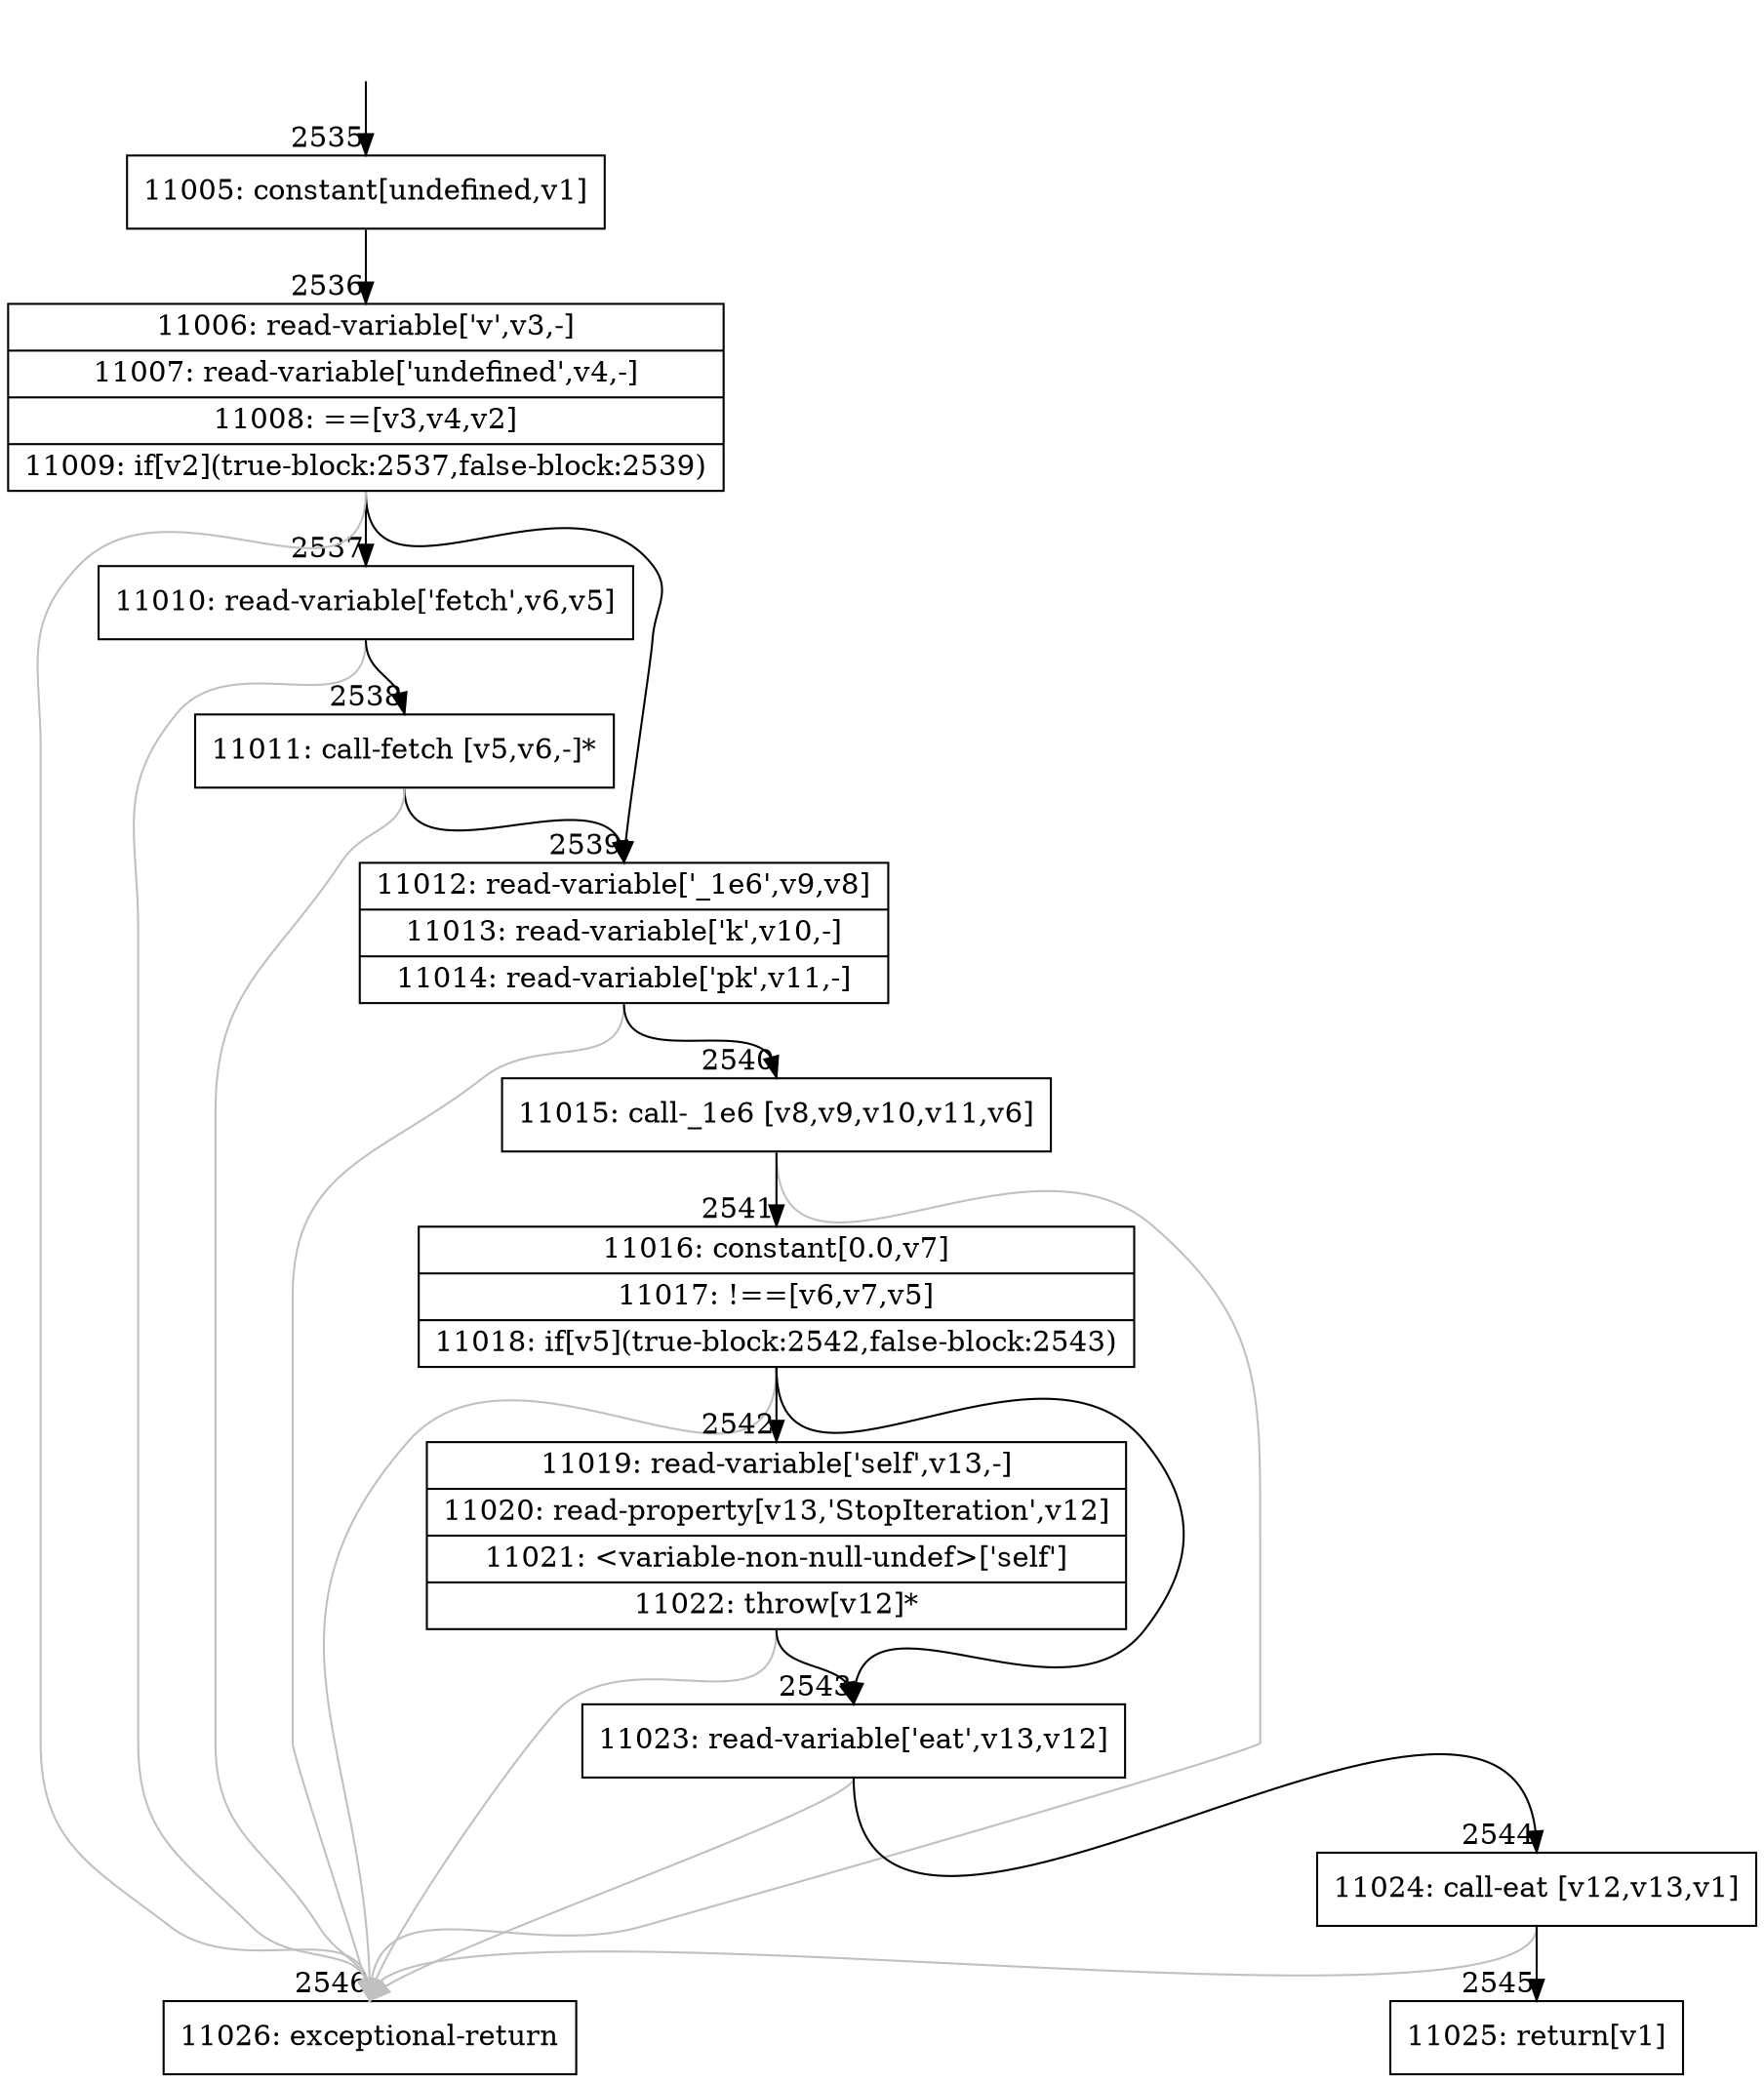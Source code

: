 digraph {
rankdir="TD"
BB_entry193[shape=none,label=""];
BB_entry193 -> BB2535 [tailport=s, headport=n, headlabel="    2535"]
BB2535 [shape=record label="{11005: constant[undefined,v1]}" ] 
BB2535 -> BB2536 [tailport=s, headport=n, headlabel="      2536"]
BB2536 [shape=record label="{11006: read-variable['v',v3,-]|11007: read-variable['undefined',v4,-]|11008: ==[v3,v4,v2]|11009: if[v2](true-block:2537,false-block:2539)}" ] 
BB2536 -> BB2537 [tailport=s, headport=n, headlabel="      2537"]
BB2536 -> BB2539 [tailport=s, headport=n, headlabel="      2539"]
BB2536 -> BB2546 [tailport=s, headport=n, color=gray, headlabel="      2546"]
BB2537 [shape=record label="{11010: read-variable['fetch',v6,v5]}" ] 
BB2537 -> BB2538 [tailport=s, headport=n, headlabel="      2538"]
BB2537 -> BB2546 [tailport=s, headport=n, color=gray]
BB2538 [shape=record label="{11011: call-fetch [v5,v6,-]*}" ] 
BB2538 -> BB2539 [tailport=s, headport=n]
BB2538 -> BB2546 [tailport=s, headport=n, color=gray]
BB2539 [shape=record label="{11012: read-variable['_1e6',v9,v8]|11013: read-variable['k',v10,-]|11014: read-variable['pk',v11,-]}" ] 
BB2539 -> BB2540 [tailport=s, headport=n, headlabel="      2540"]
BB2539 -> BB2546 [tailport=s, headport=n, color=gray]
BB2540 [shape=record label="{11015: call-_1e6 [v8,v9,v10,v11,v6]}" ] 
BB2540 -> BB2541 [tailport=s, headport=n, headlabel="      2541"]
BB2540 -> BB2546 [tailport=s, headport=n, color=gray]
BB2541 [shape=record label="{11016: constant[0.0,v7]|11017: !==[v6,v7,v5]|11018: if[v5](true-block:2542,false-block:2543)}" ] 
BB2541 -> BB2542 [tailport=s, headport=n, headlabel="      2542"]
BB2541 -> BB2543 [tailport=s, headport=n, headlabel="      2543"]
BB2541 -> BB2546 [tailport=s, headport=n, color=gray]
BB2542 [shape=record label="{11019: read-variable['self',v13,-]|11020: read-property[v13,'StopIteration',v12]|11021: \<variable-non-null-undef\>['self']|11022: throw[v12]*}" ] 
BB2542 -> BB2543 [tailport=s, headport=n]
BB2542 -> BB2546 [tailport=s, headport=n, color=gray]
BB2543 [shape=record label="{11023: read-variable['eat',v13,v12]}" ] 
BB2543 -> BB2544 [tailport=s, headport=n, headlabel="      2544"]
BB2543 -> BB2546 [tailport=s, headport=n, color=gray]
BB2544 [shape=record label="{11024: call-eat [v12,v13,v1]}" ] 
BB2544 -> BB2545 [tailport=s, headport=n, headlabel="      2545"]
BB2544 -> BB2546 [tailport=s, headport=n, color=gray]
BB2545 [shape=record label="{11025: return[v1]}" ] 
BB2546 [shape=record label="{11026: exceptional-return}" ] 
//#$~ 1620
}
